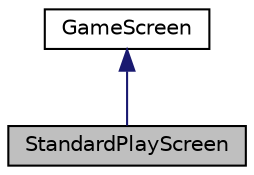 digraph "StandardPlayScreen"
{
 // LATEX_PDF_SIZE
  edge [fontname="Helvetica",fontsize="10",labelfontname="Helvetica",labelfontsize="10"];
  node [fontname="Helvetica",fontsize="10",shape=record];
  Node1 [label="StandardPlayScreen",height=0.2,width=0.4,color="black", fillcolor="grey75", style="filled", fontcolor="black",tooltip="Class for creating the play screen."];
  Node2 -> Node1 [dir="back",color="midnightblue",fontsize="10",style="solid",fontname="Helvetica"];
  Node2 [label="GameScreen",height=0.2,width=0.4,color="black", fillcolor="white", style="filled",URL="$class_game_screen.html",tooltip="It's the base class for all Screen in the Game."];
}
